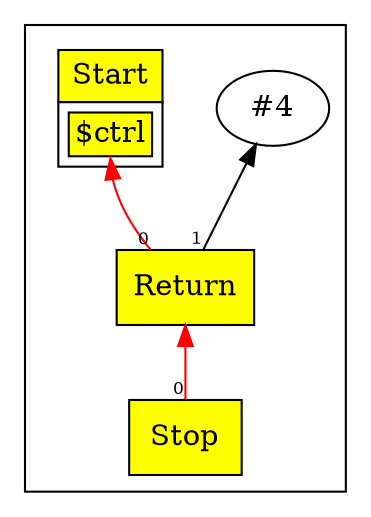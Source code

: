 digraph chapter06 {
/*
int a = 0;
int b = 1;
if( arg ) {
    a = 2;
    if( arg ) { b = 2; }
    else b = 3;
}
return a+b;

*/
	rankdir=BT;
	ordering="in";
	concentrate="true";
	subgraph cluster_Nodes {
		Start2 [ shape=plaintext label=<
			<TABLE BORDER="0" CELLBORDER="1" CELLSPACING="0" CELLPADDING="4">
			<TR><TD BGCOLOR="yellow">Start</TD></TR>
			<TR><TD>
				<TABLE BORDER="0" CELLBORDER="1" CELLSPACING="0">
				<TR><TD PORT="p0" BGCOLOR="yellow">$ctrl</TD></TR>
				</TABLE>
			</TD></TR>
			</TABLE>>
		];
		Stop3 [ shape=box style=filled fillcolor=yellow label="Stop" ];
		Con_28 [ label="#4" ];
		Return29 [ shape=box style=filled fillcolor=yellow label="Return" ];
	}
	edge [ fontname=Helvetica, fontsize=8 ];
	Stop3 -> Return29[taillabel=0 color=red];
	Return29 -> Start2:p0[taillabel=0 color=red];
	Return29 -> Con_28[taillabel=1];
}
